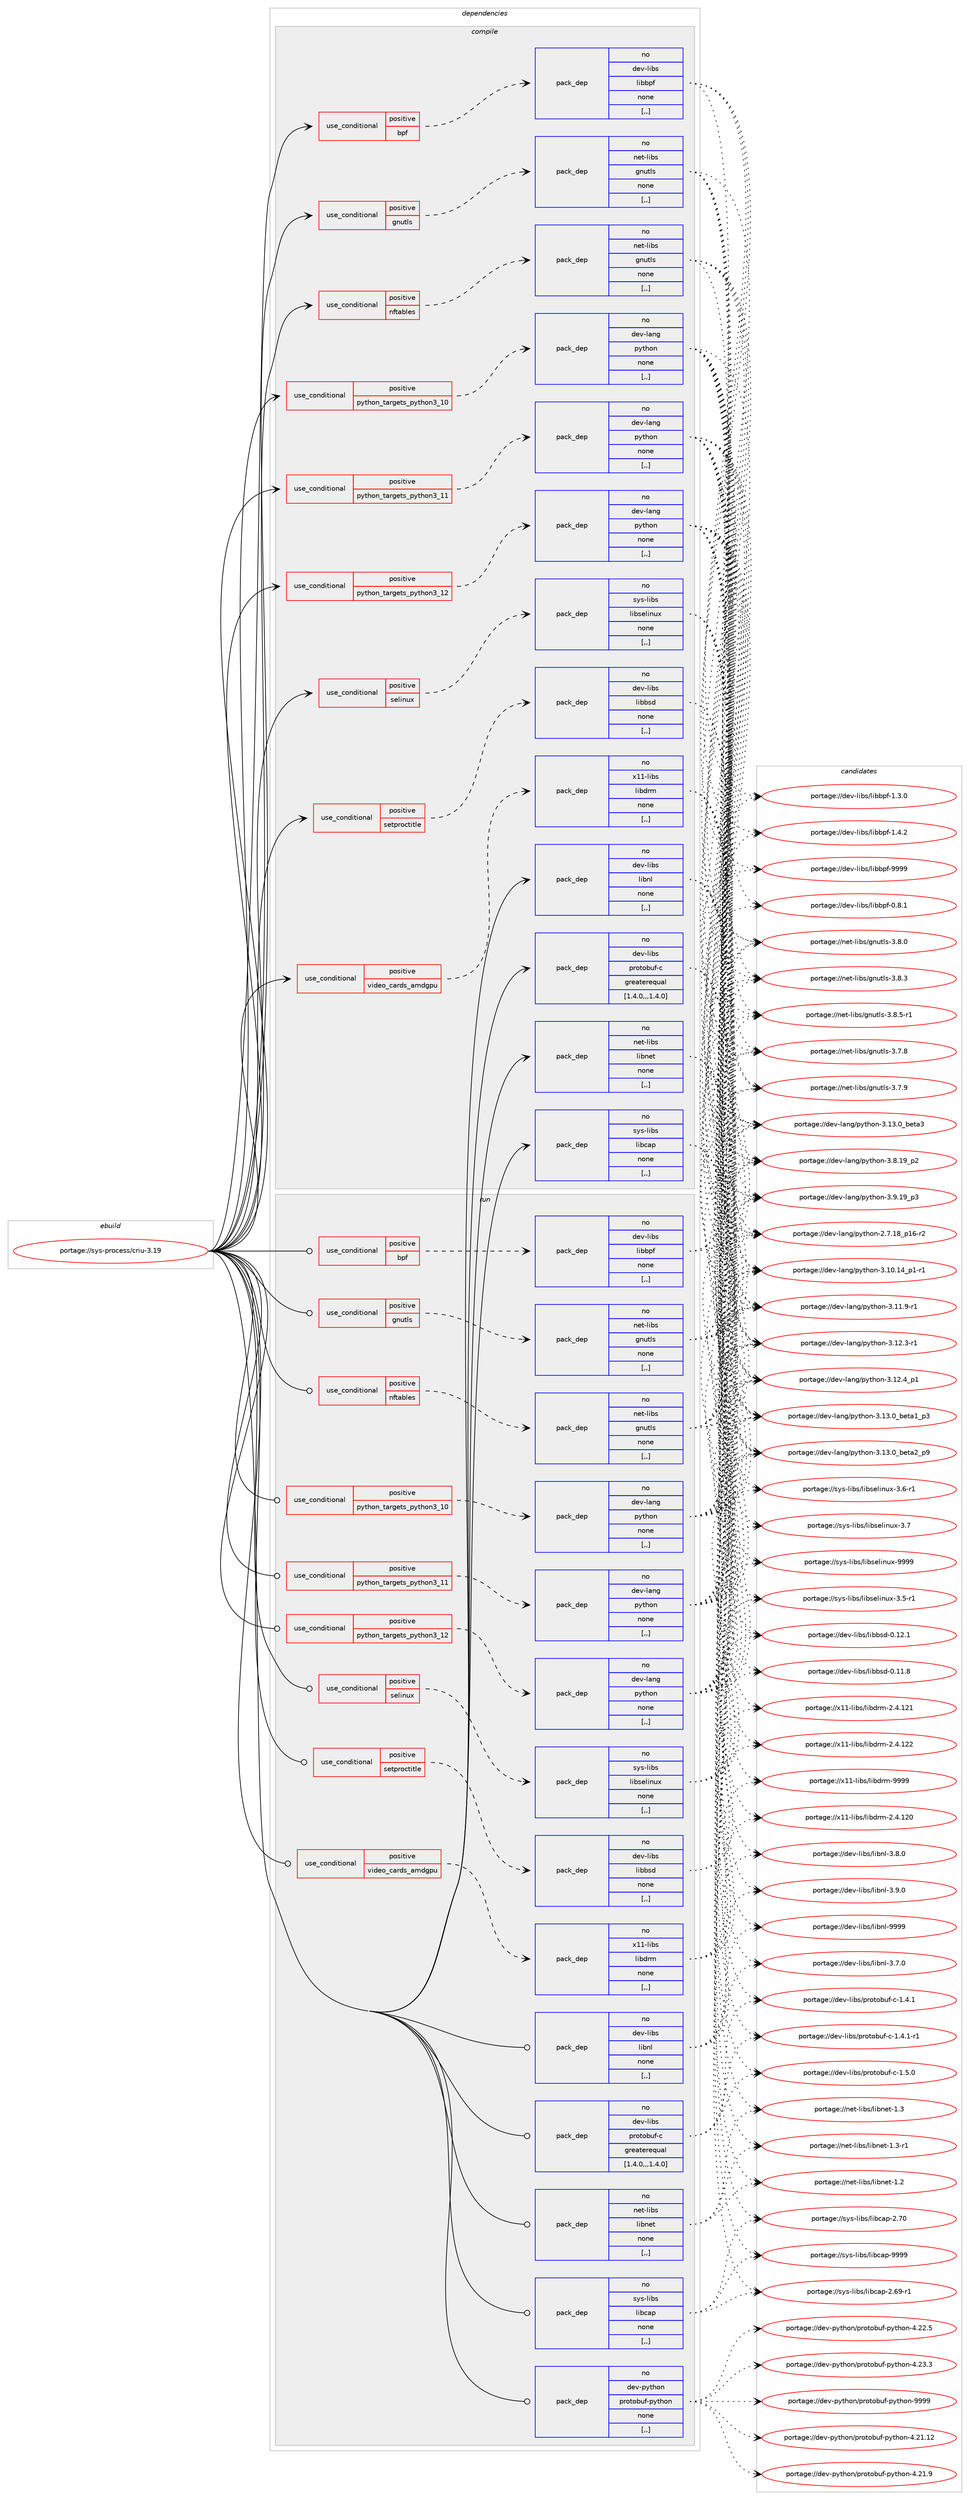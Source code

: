 digraph prolog {

# *************
# Graph options
# *************

newrank=true;
concentrate=true;
compound=true;
graph [rankdir=LR,fontname=Helvetica,fontsize=10,ranksep=1.5];#, ranksep=2.5, nodesep=0.2];
edge  [arrowhead=vee];
node  [fontname=Helvetica,fontsize=10];

# **********
# The ebuild
# **********

subgraph cluster_leftcol {
color=gray;
rank=same;
label=<<i>ebuild</i>>;
id [label="portage://sys-process/criu-3.19", color=red, width=4, href="../sys-process/criu-3.19.svg"];
}

# ****************
# The dependencies
# ****************

subgraph cluster_midcol {
color=gray;
label=<<i>dependencies</i>>;
subgraph cluster_compile {
fillcolor="#eeeeee";
style=filled;
label=<<i>compile</i>>;
subgraph cond115609 {
dependency433303 [label=<<TABLE BORDER="0" CELLBORDER="1" CELLSPACING="0" CELLPADDING="4"><TR><TD ROWSPAN="3" CELLPADDING="10">use_conditional</TD></TR><TR><TD>positive</TD></TR><TR><TD>bpf</TD></TR></TABLE>>, shape=none, color=red];
subgraph pack314760 {
dependency433304 [label=<<TABLE BORDER="0" CELLBORDER="1" CELLSPACING="0" CELLPADDING="4" WIDTH="220"><TR><TD ROWSPAN="6" CELLPADDING="30">pack_dep</TD></TR><TR><TD WIDTH="110">no</TD></TR><TR><TD>dev-libs</TD></TR><TR><TD>libbpf</TD></TR><TR><TD>none</TD></TR><TR><TD>[,,]</TD></TR></TABLE>>, shape=none, color=blue];
}
dependency433303:e -> dependency433304:w [weight=20,style="dashed",arrowhead="vee"];
}
id:e -> dependency433303:w [weight=20,style="solid",arrowhead="vee"];
subgraph cond115610 {
dependency433305 [label=<<TABLE BORDER="0" CELLBORDER="1" CELLSPACING="0" CELLPADDING="4"><TR><TD ROWSPAN="3" CELLPADDING="10">use_conditional</TD></TR><TR><TD>positive</TD></TR><TR><TD>gnutls</TD></TR></TABLE>>, shape=none, color=red];
subgraph pack314761 {
dependency433306 [label=<<TABLE BORDER="0" CELLBORDER="1" CELLSPACING="0" CELLPADDING="4" WIDTH="220"><TR><TD ROWSPAN="6" CELLPADDING="30">pack_dep</TD></TR><TR><TD WIDTH="110">no</TD></TR><TR><TD>net-libs</TD></TR><TR><TD>gnutls</TD></TR><TR><TD>none</TD></TR><TR><TD>[,,]</TD></TR></TABLE>>, shape=none, color=blue];
}
dependency433305:e -> dependency433306:w [weight=20,style="dashed",arrowhead="vee"];
}
id:e -> dependency433305:w [weight=20,style="solid",arrowhead="vee"];
subgraph cond115611 {
dependency433307 [label=<<TABLE BORDER="0" CELLBORDER="1" CELLSPACING="0" CELLPADDING="4"><TR><TD ROWSPAN="3" CELLPADDING="10">use_conditional</TD></TR><TR><TD>positive</TD></TR><TR><TD>nftables</TD></TR></TABLE>>, shape=none, color=red];
subgraph pack314762 {
dependency433308 [label=<<TABLE BORDER="0" CELLBORDER="1" CELLSPACING="0" CELLPADDING="4" WIDTH="220"><TR><TD ROWSPAN="6" CELLPADDING="30">pack_dep</TD></TR><TR><TD WIDTH="110">no</TD></TR><TR><TD>net-libs</TD></TR><TR><TD>gnutls</TD></TR><TR><TD>none</TD></TR><TR><TD>[,,]</TD></TR></TABLE>>, shape=none, color=blue];
}
dependency433307:e -> dependency433308:w [weight=20,style="dashed",arrowhead="vee"];
}
id:e -> dependency433307:w [weight=20,style="solid",arrowhead="vee"];
subgraph cond115612 {
dependency433309 [label=<<TABLE BORDER="0" CELLBORDER="1" CELLSPACING="0" CELLPADDING="4"><TR><TD ROWSPAN="3" CELLPADDING="10">use_conditional</TD></TR><TR><TD>positive</TD></TR><TR><TD>python_targets_python3_10</TD></TR></TABLE>>, shape=none, color=red];
subgraph pack314763 {
dependency433310 [label=<<TABLE BORDER="0" CELLBORDER="1" CELLSPACING="0" CELLPADDING="4" WIDTH="220"><TR><TD ROWSPAN="6" CELLPADDING="30">pack_dep</TD></TR><TR><TD WIDTH="110">no</TD></TR><TR><TD>dev-lang</TD></TR><TR><TD>python</TD></TR><TR><TD>none</TD></TR><TR><TD>[,,]</TD></TR></TABLE>>, shape=none, color=blue];
}
dependency433309:e -> dependency433310:w [weight=20,style="dashed",arrowhead="vee"];
}
id:e -> dependency433309:w [weight=20,style="solid",arrowhead="vee"];
subgraph cond115613 {
dependency433311 [label=<<TABLE BORDER="0" CELLBORDER="1" CELLSPACING="0" CELLPADDING="4"><TR><TD ROWSPAN="3" CELLPADDING="10">use_conditional</TD></TR><TR><TD>positive</TD></TR><TR><TD>python_targets_python3_11</TD></TR></TABLE>>, shape=none, color=red];
subgraph pack314764 {
dependency433312 [label=<<TABLE BORDER="0" CELLBORDER="1" CELLSPACING="0" CELLPADDING="4" WIDTH="220"><TR><TD ROWSPAN="6" CELLPADDING="30">pack_dep</TD></TR><TR><TD WIDTH="110">no</TD></TR><TR><TD>dev-lang</TD></TR><TR><TD>python</TD></TR><TR><TD>none</TD></TR><TR><TD>[,,]</TD></TR></TABLE>>, shape=none, color=blue];
}
dependency433311:e -> dependency433312:w [weight=20,style="dashed",arrowhead="vee"];
}
id:e -> dependency433311:w [weight=20,style="solid",arrowhead="vee"];
subgraph cond115614 {
dependency433313 [label=<<TABLE BORDER="0" CELLBORDER="1" CELLSPACING="0" CELLPADDING="4"><TR><TD ROWSPAN="3" CELLPADDING="10">use_conditional</TD></TR><TR><TD>positive</TD></TR><TR><TD>python_targets_python3_12</TD></TR></TABLE>>, shape=none, color=red];
subgraph pack314765 {
dependency433314 [label=<<TABLE BORDER="0" CELLBORDER="1" CELLSPACING="0" CELLPADDING="4" WIDTH="220"><TR><TD ROWSPAN="6" CELLPADDING="30">pack_dep</TD></TR><TR><TD WIDTH="110">no</TD></TR><TR><TD>dev-lang</TD></TR><TR><TD>python</TD></TR><TR><TD>none</TD></TR><TR><TD>[,,]</TD></TR></TABLE>>, shape=none, color=blue];
}
dependency433313:e -> dependency433314:w [weight=20,style="dashed",arrowhead="vee"];
}
id:e -> dependency433313:w [weight=20,style="solid",arrowhead="vee"];
subgraph cond115615 {
dependency433315 [label=<<TABLE BORDER="0" CELLBORDER="1" CELLSPACING="0" CELLPADDING="4"><TR><TD ROWSPAN="3" CELLPADDING="10">use_conditional</TD></TR><TR><TD>positive</TD></TR><TR><TD>selinux</TD></TR></TABLE>>, shape=none, color=red];
subgraph pack314766 {
dependency433316 [label=<<TABLE BORDER="0" CELLBORDER="1" CELLSPACING="0" CELLPADDING="4" WIDTH="220"><TR><TD ROWSPAN="6" CELLPADDING="30">pack_dep</TD></TR><TR><TD WIDTH="110">no</TD></TR><TR><TD>sys-libs</TD></TR><TR><TD>libselinux</TD></TR><TR><TD>none</TD></TR><TR><TD>[,,]</TD></TR></TABLE>>, shape=none, color=blue];
}
dependency433315:e -> dependency433316:w [weight=20,style="dashed",arrowhead="vee"];
}
id:e -> dependency433315:w [weight=20,style="solid",arrowhead="vee"];
subgraph cond115616 {
dependency433317 [label=<<TABLE BORDER="0" CELLBORDER="1" CELLSPACING="0" CELLPADDING="4"><TR><TD ROWSPAN="3" CELLPADDING="10">use_conditional</TD></TR><TR><TD>positive</TD></TR><TR><TD>setproctitle</TD></TR></TABLE>>, shape=none, color=red];
subgraph pack314767 {
dependency433318 [label=<<TABLE BORDER="0" CELLBORDER="1" CELLSPACING="0" CELLPADDING="4" WIDTH="220"><TR><TD ROWSPAN="6" CELLPADDING="30">pack_dep</TD></TR><TR><TD WIDTH="110">no</TD></TR><TR><TD>dev-libs</TD></TR><TR><TD>libbsd</TD></TR><TR><TD>none</TD></TR><TR><TD>[,,]</TD></TR></TABLE>>, shape=none, color=blue];
}
dependency433317:e -> dependency433318:w [weight=20,style="dashed",arrowhead="vee"];
}
id:e -> dependency433317:w [weight=20,style="solid",arrowhead="vee"];
subgraph cond115617 {
dependency433319 [label=<<TABLE BORDER="0" CELLBORDER="1" CELLSPACING="0" CELLPADDING="4"><TR><TD ROWSPAN="3" CELLPADDING="10">use_conditional</TD></TR><TR><TD>positive</TD></TR><TR><TD>video_cards_amdgpu</TD></TR></TABLE>>, shape=none, color=red];
subgraph pack314768 {
dependency433320 [label=<<TABLE BORDER="0" CELLBORDER="1" CELLSPACING="0" CELLPADDING="4" WIDTH="220"><TR><TD ROWSPAN="6" CELLPADDING="30">pack_dep</TD></TR><TR><TD WIDTH="110">no</TD></TR><TR><TD>x11-libs</TD></TR><TR><TD>libdrm</TD></TR><TR><TD>none</TD></TR><TR><TD>[,,]</TD></TR></TABLE>>, shape=none, color=blue];
}
dependency433319:e -> dependency433320:w [weight=20,style="dashed",arrowhead="vee"];
}
id:e -> dependency433319:w [weight=20,style="solid",arrowhead="vee"];
subgraph pack314769 {
dependency433321 [label=<<TABLE BORDER="0" CELLBORDER="1" CELLSPACING="0" CELLPADDING="4" WIDTH="220"><TR><TD ROWSPAN="6" CELLPADDING="30">pack_dep</TD></TR><TR><TD WIDTH="110">no</TD></TR><TR><TD>dev-libs</TD></TR><TR><TD>libnl</TD></TR><TR><TD>none</TD></TR><TR><TD>[,,]</TD></TR></TABLE>>, shape=none, color=blue];
}
id:e -> dependency433321:w [weight=20,style="solid",arrowhead="vee"];
subgraph pack314770 {
dependency433322 [label=<<TABLE BORDER="0" CELLBORDER="1" CELLSPACING="0" CELLPADDING="4" WIDTH="220"><TR><TD ROWSPAN="6" CELLPADDING="30">pack_dep</TD></TR><TR><TD WIDTH="110">no</TD></TR><TR><TD>dev-libs</TD></TR><TR><TD>protobuf-c</TD></TR><TR><TD>greaterequal</TD></TR><TR><TD>[1.4.0,,,1.4.0]</TD></TR></TABLE>>, shape=none, color=blue];
}
id:e -> dependency433322:w [weight=20,style="solid",arrowhead="vee"];
subgraph pack314771 {
dependency433323 [label=<<TABLE BORDER="0" CELLBORDER="1" CELLSPACING="0" CELLPADDING="4" WIDTH="220"><TR><TD ROWSPAN="6" CELLPADDING="30">pack_dep</TD></TR><TR><TD WIDTH="110">no</TD></TR><TR><TD>net-libs</TD></TR><TR><TD>libnet</TD></TR><TR><TD>none</TD></TR><TR><TD>[,,]</TD></TR></TABLE>>, shape=none, color=blue];
}
id:e -> dependency433323:w [weight=20,style="solid",arrowhead="vee"];
subgraph pack314772 {
dependency433324 [label=<<TABLE BORDER="0" CELLBORDER="1" CELLSPACING="0" CELLPADDING="4" WIDTH="220"><TR><TD ROWSPAN="6" CELLPADDING="30">pack_dep</TD></TR><TR><TD WIDTH="110">no</TD></TR><TR><TD>sys-libs</TD></TR><TR><TD>libcap</TD></TR><TR><TD>none</TD></TR><TR><TD>[,,]</TD></TR></TABLE>>, shape=none, color=blue];
}
id:e -> dependency433324:w [weight=20,style="solid",arrowhead="vee"];
}
subgraph cluster_compileandrun {
fillcolor="#eeeeee";
style=filled;
label=<<i>compile and run</i>>;
}
subgraph cluster_run {
fillcolor="#eeeeee";
style=filled;
label=<<i>run</i>>;
subgraph cond115618 {
dependency433325 [label=<<TABLE BORDER="0" CELLBORDER="1" CELLSPACING="0" CELLPADDING="4"><TR><TD ROWSPAN="3" CELLPADDING="10">use_conditional</TD></TR><TR><TD>positive</TD></TR><TR><TD>bpf</TD></TR></TABLE>>, shape=none, color=red];
subgraph pack314773 {
dependency433326 [label=<<TABLE BORDER="0" CELLBORDER="1" CELLSPACING="0" CELLPADDING="4" WIDTH="220"><TR><TD ROWSPAN="6" CELLPADDING="30">pack_dep</TD></TR><TR><TD WIDTH="110">no</TD></TR><TR><TD>dev-libs</TD></TR><TR><TD>libbpf</TD></TR><TR><TD>none</TD></TR><TR><TD>[,,]</TD></TR></TABLE>>, shape=none, color=blue];
}
dependency433325:e -> dependency433326:w [weight=20,style="dashed",arrowhead="vee"];
}
id:e -> dependency433325:w [weight=20,style="solid",arrowhead="odot"];
subgraph cond115619 {
dependency433327 [label=<<TABLE BORDER="0" CELLBORDER="1" CELLSPACING="0" CELLPADDING="4"><TR><TD ROWSPAN="3" CELLPADDING="10">use_conditional</TD></TR><TR><TD>positive</TD></TR><TR><TD>gnutls</TD></TR></TABLE>>, shape=none, color=red];
subgraph pack314774 {
dependency433328 [label=<<TABLE BORDER="0" CELLBORDER="1" CELLSPACING="0" CELLPADDING="4" WIDTH="220"><TR><TD ROWSPAN="6" CELLPADDING="30">pack_dep</TD></TR><TR><TD WIDTH="110">no</TD></TR><TR><TD>net-libs</TD></TR><TR><TD>gnutls</TD></TR><TR><TD>none</TD></TR><TR><TD>[,,]</TD></TR></TABLE>>, shape=none, color=blue];
}
dependency433327:e -> dependency433328:w [weight=20,style="dashed",arrowhead="vee"];
}
id:e -> dependency433327:w [weight=20,style="solid",arrowhead="odot"];
subgraph cond115620 {
dependency433329 [label=<<TABLE BORDER="0" CELLBORDER="1" CELLSPACING="0" CELLPADDING="4"><TR><TD ROWSPAN="3" CELLPADDING="10">use_conditional</TD></TR><TR><TD>positive</TD></TR><TR><TD>nftables</TD></TR></TABLE>>, shape=none, color=red];
subgraph pack314775 {
dependency433330 [label=<<TABLE BORDER="0" CELLBORDER="1" CELLSPACING="0" CELLPADDING="4" WIDTH="220"><TR><TD ROWSPAN="6" CELLPADDING="30">pack_dep</TD></TR><TR><TD WIDTH="110">no</TD></TR><TR><TD>net-libs</TD></TR><TR><TD>gnutls</TD></TR><TR><TD>none</TD></TR><TR><TD>[,,]</TD></TR></TABLE>>, shape=none, color=blue];
}
dependency433329:e -> dependency433330:w [weight=20,style="dashed",arrowhead="vee"];
}
id:e -> dependency433329:w [weight=20,style="solid",arrowhead="odot"];
subgraph cond115621 {
dependency433331 [label=<<TABLE BORDER="0" CELLBORDER="1" CELLSPACING="0" CELLPADDING="4"><TR><TD ROWSPAN="3" CELLPADDING="10">use_conditional</TD></TR><TR><TD>positive</TD></TR><TR><TD>python_targets_python3_10</TD></TR></TABLE>>, shape=none, color=red];
subgraph pack314776 {
dependency433332 [label=<<TABLE BORDER="0" CELLBORDER="1" CELLSPACING="0" CELLPADDING="4" WIDTH="220"><TR><TD ROWSPAN="6" CELLPADDING="30">pack_dep</TD></TR><TR><TD WIDTH="110">no</TD></TR><TR><TD>dev-lang</TD></TR><TR><TD>python</TD></TR><TR><TD>none</TD></TR><TR><TD>[,,]</TD></TR></TABLE>>, shape=none, color=blue];
}
dependency433331:e -> dependency433332:w [weight=20,style="dashed",arrowhead="vee"];
}
id:e -> dependency433331:w [weight=20,style="solid",arrowhead="odot"];
subgraph cond115622 {
dependency433333 [label=<<TABLE BORDER="0" CELLBORDER="1" CELLSPACING="0" CELLPADDING="4"><TR><TD ROWSPAN="3" CELLPADDING="10">use_conditional</TD></TR><TR><TD>positive</TD></TR><TR><TD>python_targets_python3_11</TD></TR></TABLE>>, shape=none, color=red];
subgraph pack314777 {
dependency433334 [label=<<TABLE BORDER="0" CELLBORDER="1" CELLSPACING="0" CELLPADDING="4" WIDTH="220"><TR><TD ROWSPAN="6" CELLPADDING="30">pack_dep</TD></TR><TR><TD WIDTH="110">no</TD></TR><TR><TD>dev-lang</TD></TR><TR><TD>python</TD></TR><TR><TD>none</TD></TR><TR><TD>[,,]</TD></TR></TABLE>>, shape=none, color=blue];
}
dependency433333:e -> dependency433334:w [weight=20,style="dashed",arrowhead="vee"];
}
id:e -> dependency433333:w [weight=20,style="solid",arrowhead="odot"];
subgraph cond115623 {
dependency433335 [label=<<TABLE BORDER="0" CELLBORDER="1" CELLSPACING="0" CELLPADDING="4"><TR><TD ROWSPAN="3" CELLPADDING="10">use_conditional</TD></TR><TR><TD>positive</TD></TR><TR><TD>python_targets_python3_12</TD></TR></TABLE>>, shape=none, color=red];
subgraph pack314778 {
dependency433336 [label=<<TABLE BORDER="0" CELLBORDER="1" CELLSPACING="0" CELLPADDING="4" WIDTH="220"><TR><TD ROWSPAN="6" CELLPADDING="30">pack_dep</TD></TR><TR><TD WIDTH="110">no</TD></TR><TR><TD>dev-lang</TD></TR><TR><TD>python</TD></TR><TR><TD>none</TD></TR><TR><TD>[,,]</TD></TR></TABLE>>, shape=none, color=blue];
}
dependency433335:e -> dependency433336:w [weight=20,style="dashed",arrowhead="vee"];
}
id:e -> dependency433335:w [weight=20,style="solid",arrowhead="odot"];
subgraph cond115624 {
dependency433337 [label=<<TABLE BORDER="0" CELLBORDER="1" CELLSPACING="0" CELLPADDING="4"><TR><TD ROWSPAN="3" CELLPADDING="10">use_conditional</TD></TR><TR><TD>positive</TD></TR><TR><TD>selinux</TD></TR></TABLE>>, shape=none, color=red];
subgraph pack314779 {
dependency433338 [label=<<TABLE BORDER="0" CELLBORDER="1" CELLSPACING="0" CELLPADDING="4" WIDTH="220"><TR><TD ROWSPAN="6" CELLPADDING="30">pack_dep</TD></TR><TR><TD WIDTH="110">no</TD></TR><TR><TD>sys-libs</TD></TR><TR><TD>libselinux</TD></TR><TR><TD>none</TD></TR><TR><TD>[,,]</TD></TR></TABLE>>, shape=none, color=blue];
}
dependency433337:e -> dependency433338:w [weight=20,style="dashed",arrowhead="vee"];
}
id:e -> dependency433337:w [weight=20,style="solid",arrowhead="odot"];
subgraph cond115625 {
dependency433339 [label=<<TABLE BORDER="0" CELLBORDER="1" CELLSPACING="0" CELLPADDING="4"><TR><TD ROWSPAN="3" CELLPADDING="10">use_conditional</TD></TR><TR><TD>positive</TD></TR><TR><TD>setproctitle</TD></TR></TABLE>>, shape=none, color=red];
subgraph pack314780 {
dependency433340 [label=<<TABLE BORDER="0" CELLBORDER="1" CELLSPACING="0" CELLPADDING="4" WIDTH="220"><TR><TD ROWSPAN="6" CELLPADDING="30">pack_dep</TD></TR><TR><TD WIDTH="110">no</TD></TR><TR><TD>dev-libs</TD></TR><TR><TD>libbsd</TD></TR><TR><TD>none</TD></TR><TR><TD>[,,]</TD></TR></TABLE>>, shape=none, color=blue];
}
dependency433339:e -> dependency433340:w [weight=20,style="dashed",arrowhead="vee"];
}
id:e -> dependency433339:w [weight=20,style="solid",arrowhead="odot"];
subgraph cond115626 {
dependency433341 [label=<<TABLE BORDER="0" CELLBORDER="1" CELLSPACING="0" CELLPADDING="4"><TR><TD ROWSPAN="3" CELLPADDING="10">use_conditional</TD></TR><TR><TD>positive</TD></TR><TR><TD>video_cards_amdgpu</TD></TR></TABLE>>, shape=none, color=red];
subgraph pack314781 {
dependency433342 [label=<<TABLE BORDER="0" CELLBORDER="1" CELLSPACING="0" CELLPADDING="4" WIDTH="220"><TR><TD ROWSPAN="6" CELLPADDING="30">pack_dep</TD></TR><TR><TD WIDTH="110">no</TD></TR><TR><TD>x11-libs</TD></TR><TR><TD>libdrm</TD></TR><TR><TD>none</TD></TR><TR><TD>[,,]</TD></TR></TABLE>>, shape=none, color=blue];
}
dependency433341:e -> dependency433342:w [weight=20,style="dashed",arrowhead="vee"];
}
id:e -> dependency433341:w [weight=20,style="solid",arrowhead="odot"];
subgraph pack314782 {
dependency433343 [label=<<TABLE BORDER="0" CELLBORDER="1" CELLSPACING="0" CELLPADDING="4" WIDTH="220"><TR><TD ROWSPAN="6" CELLPADDING="30">pack_dep</TD></TR><TR><TD WIDTH="110">no</TD></TR><TR><TD>dev-libs</TD></TR><TR><TD>libnl</TD></TR><TR><TD>none</TD></TR><TR><TD>[,,]</TD></TR></TABLE>>, shape=none, color=blue];
}
id:e -> dependency433343:w [weight=20,style="solid",arrowhead="odot"];
subgraph pack314783 {
dependency433344 [label=<<TABLE BORDER="0" CELLBORDER="1" CELLSPACING="0" CELLPADDING="4" WIDTH="220"><TR><TD ROWSPAN="6" CELLPADDING="30">pack_dep</TD></TR><TR><TD WIDTH="110">no</TD></TR><TR><TD>dev-libs</TD></TR><TR><TD>protobuf-c</TD></TR><TR><TD>greaterequal</TD></TR><TR><TD>[1.4.0,,,1.4.0]</TD></TR></TABLE>>, shape=none, color=blue];
}
id:e -> dependency433344:w [weight=20,style="solid",arrowhead="odot"];
subgraph pack314784 {
dependency433345 [label=<<TABLE BORDER="0" CELLBORDER="1" CELLSPACING="0" CELLPADDING="4" WIDTH="220"><TR><TD ROWSPAN="6" CELLPADDING="30">pack_dep</TD></TR><TR><TD WIDTH="110">no</TD></TR><TR><TD>dev-python</TD></TR><TR><TD>protobuf-python</TD></TR><TR><TD>none</TD></TR><TR><TD>[,,]</TD></TR></TABLE>>, shape=none, color=blue];
}
id:e -> dependency433345:w [weight=20,style="solid",arrowhead="odot"];
subgraph pack314785 {
dependency433346 [label=<<TABLE BORDER="0" CELLBORDER="1" CELLSPACING="0" CELLPADDING="4" WIDTH="220"><TR><TD ROWSPAN="6" CELLPADDING="30">pack_dep</TD></TR><TR><TD WIDTH="110">no</TD></TR><TR><TD>net-libs</TD></TR><TR><TD>libnet</TD></TR><TR><TD>none</TD></TR><TR><TD>[,,]</TD></TR></TABLE>>, shape=none, color=blue];
}
id:e -> dependency433346:w [weight=20,style="solid",arrowhead="odot"];
subgraph pack314786 {
dependency433347 [label=<<TABLE BORDER="0" CELLBORDER="1" CELLSPACING="0" CELLPADDING="4" WIDTH="220"><TR><TD ROWSPAN="6" CELLPADDING="30">pack_dep</TD></TR><TR><TD WIDTH="110">no</TD></TR><TR><TD>sys-libs</TD></TR><TR><TD>libcap</TD></TR><TR><TD>none</TD></TR><TR><TD>[,,]</TD></TR></TABLE>>, shape=none, color=blue];
}
id:e -> dependency433347:w [weight=20,style="solid",arrowhead="odot"];
}
}

# **************
# The candidates
# **************

subgraph cluster_choices {
rank=same;
color=gray;
label=<<i>candidates</i>>;

subgraph choice314760 {
color=black;
nodesep=1;
choice1001011184510810598115471081059898112102454846564649 [label="portage://dev-libs/libbpf-0.8.1", color=red, width=4,href="../dev-libs/libbpf-0.8.1.svg"];
choice1001011184510810598115471081059898112102454946514648 [label="portage://dev-libs/libbpf-1.3.0", color=red, width=4,href="../dev-libs/libbpf-1.3.0.svg"];
choice1001011184510810598115471081059898112102454946524650 [label="portage://dev-libs/libbpf-1.4.2", color=red, width=4,href="../dev-libs/libbpf-1.4.2.svg"];
choice10010111845108105981154710810598981121024557575757 [label="portage://dev-libs/libbpf-9999", color=red, width=4,href="../dev-libs/libbpf-9999.svg"];
dependency433304:e -> choice1001011184510810598115471081059898112102454846564649:w [style=dotted,weight="100"];
dependency433304:e -> choice1001011184510810598115471081059898112102454946514648:w [style=dotted,weight="100"];
dependency433304:e -> choice1001011184510810598115471081059898112102454946524650:w [style=dotted,weight="100"];
dependency433304:e -> choice10010111845108105981154710810598981121024557575757:w [style=dotted,weight="100"];
}
subgraph choice314761 {
color=black;
nodesep=1;
choice110101116451081059811547103110117116108115455146554656 [label="portage://net-libs/gnutls-3.7.8", color=red, width=4,href="../net-libs/gnutls-3.7.8.svg"];
choice110101116451081059811547103110117116108115455146554657 [label="portage://net-libs/gnutls-3.7.9", color=red, width=4,href="../net-libs/gnutls-3.7.9.svg"];
choice110101116451081059811547103110117116108115455146564648 [label="portage://net-libs/gnutls-3.8.0", color=red, width=4,href="../net-libs/gnutls-3.8.0.svg"];
choice110101116451081059811547103110117116108115455146564651 [label="portage://net-libs/gnutls-3.8.3", color=red, width=4,href="../net-libs/gnutls-3.8.3.svg"];
choice1101011164510810598115471031101171161081154551465646534511449 [label="portage://net-libs/gnutls-3.8.5-r1", color=red, width=4,href="../net-libs/gnutls-3.8.5-r1.svg"];
dependency433306:e -> choice110101116451081059811547103110117116108115455146554656:w [style=dotted,weight="100"];
dependency433306:e -> choice110101116451081059811547103110117116108115455146554657:w [style=dotted,weight="100"];
dependency433306:e -> choice110101116451081059811547103110117116108115455146564648:w [style=dotted,weight="100"];
dependency433306:e -> choice110101116451081059811547103110117116108115455146564651:w [style=dotted,weight="100"];
dependency433306:e -> choice1101011164510810598115471031101171161081154551465646534511449:w [style=dotted,weight="100"];
}
subgraph choice314762 {
color=black;
nodesep=1;
choice110101116451081059811547103110117116108115455146554656 [label="portage://net-libs/gnutls-3.7.8", color=red, width=4,href="../net-libs/gnutls-3.7.8.svg"];
choice110101116451081059811547103110117116108115455146554657 [label="portage://net-libs/gnutls-3.7.9", color=red, width=4,href="../net-libs/gnutls-3.7.9.svg"];
choice110101116451081059811547103110117116108115455146564648 [label="portage://net-libs/gnutls-3.8.0", color=red, width=4,href="../net-libs/gnutls-3.8.0.svg"];
choice110101116451081059811547103110117116108115455146564651 [label="portage://net-libs/gnutls-3.8.3", color=red, width=4,href="../net-libs/gnutls-3.8.3.svg"];
choice1101011164510810598115471031101171161081154551465646534511449 [label="portage://net-libs/gnutls-3.8.5-r1", color=red, width=4,href="../net-libs/gnutls-3.8.5-r1.svg"];
dependency433308:e -> choice110101116451081059811547103110117116108115455146554656:w [style=dotted,weight="100"];
dependency433308:e -> choice110101116451081059811547103110117116108115455146554657:w [style=dotted,weight="100"];
dependency433308:e -> choice110101116451081059811547103110117116108115455146564648:w [style=dotted,weight="100"];
dependency433308:e -> choice110101116451081059811547103110117116108115455146564651:w [style=dotted,weight="100"];
dependency433308:e -> choice1101011164510810598115471031101171161081154551465646534511449:w [style=dotted,weight="100"];
}
subgraph choice314763 {
color=black;
nodesep=1;
choice100101118451089711010347112121116104111110455046554649569511249544511450 [label="portage://dev-lang/python-2.7.18_p16-r2", color=red, width=4,href="../dev-lang/python-2.7.18_p16-r2.svg"];
choice100101118451089711010347112121116104111110455146494846495295112494511449 [label="portage://dev-lang/python-3.10.14_p1-r1", color=red, width=4,href="../dev-lang/python-3.10.14_p1-r1.svg"];
choice100101118451089711010347112121116104111110455146494946574511449 [label="portage://dev-lang/python-3.11.9-r1", color=red, width=4,href="../dev-lang/python-3.11.9-r1.svg"];
choice100101118451089711010347112121116104111110455146495046514511449 [label="portage://dev-lang/python-3.12.3-r1", color=red, width=4,href="../dev-lang/python-3.12.3-r1.svg"];
choice100101118451089711010347112121116104111110455146495046529511249 [label="portage://dev-lang/python-3.12.4_p1", color=red, width=4,href="../dev-lang/python-3.12.4_p1.svg"];
choice10010111845108971101034711212111610411111045514649514648959810111697499511251 [label="portage://dev-lang/python-3.13.0_beta1_p3", color=red, width=4,href="../dev-lang/python-3.13.0_beta1_p3.svg"];
choice10010111845108971101034711212111610411111045514649514648959810111697509511257 [label="portage://dev-lang/python-3.13.0_beta2_p9", color=red, width=4,href="../dev-lang/python-3.13.0_beta2_p9.svg"];
choice1001011184510897110103471121211161041111104551464951464895981011169751 [label="portage://dev-lang/python-3.13.0_beta3", color=red, width=4,href="../dev-lang/python-3.13.0_beta3.svg"];
choice100101118451089711010347112121116104111110455146564649579511250 [label="portage://dev-lang/python-3.8.19_p2", color=red, width=4,href="../dev-lang/python-3.8.19_p2.svg"];
choice100101118451089711010347112121116104111110455146574649579511251 [label="portage://dev-lang/python-3.9.19_p3", color=red, width=4,href="../dev-lang/python-3.9.19_p3.svg"];
dependency433310:e -> choice100101118451089711010347112121116104111110455046554649569511249544511450:w [style=dotted,weight="100"];
dependency433310:e -> choice100101118451089711010347112121116104111110455146494846495295112494511449:w [style=dotted,weight="100"];
dependency433310:e -> choice100101118451089711010347112121116104111110455146494946574511449:w [style=dotted,weight="100"];
dependency433310:e -> choice100101118451089711010347112121116104111110455146495046514511449:w [style=dotted,weight="100"];
dependency433310:e -> choice100101118451089711010347112121116104111110455146495046529511249:w [style=dotted,weight="100"];
dependency433310:e -> choice10010111845108971101034711212111610411111045514649514648959810111697499511251:w [style=dotted,weight="100"];
dependency433310:e -> choice10010111845108971101034711212111610411111045514649514648959810111697509511257:w [style=dotted,weight="100"];
dependency433310:e -> choice1001011184510897110103471121211161041111104551464951464895981011169751:w [style=dotted,weight="100"];
dependency433310:e -> choice100101118451089711010347112121116104111110455146564649579511250:w [style=dotted,weight="100"];
dependency433310:e -> choice100101118451089711010347112121116104111110455146574649579511251:w [style=dotted,weight="100"];
}
subgraph choice314764 {
color=black;
nodesep=1;
choice100101118451089711010347112121116104111110455046554649569511249544511450 [label="portage://dev-lang/python-2.7.18_p16-r2", color=red, width=4,href="../dev-lang/python-2.7.18_p16-r2.svg"];
choice100101118451089711010347112121116104111110455146494846495295112494511449 [label="portage://dev-lang/python-3.10.14_p1-r1", color=red, width=4,href="../dev-lang/python-3.10.14_p1-r1.svg"];
choice100101118451089711010347112121116104111110455146494946574511449 [label="portage://dev-lang/python-3.11.9-r1", color=red, width=4,href="../dev-lang/python-3.11.9-r1.svg"];
choice100101118451089711010347112121116104111110455146495046514511449 [label="portage://dev-lang/python-3.12.3-r1", color=red, width=4,href="../dev-lang/python-3.12.3-r1.svg"];
choice100101118451089711010347112121116104111110455146495046529511249 [label="portage://dev-lang/python-3.12.4_p1", color=red, width=4,href="../dev-lang/python-3.12.4_p1.svg"];
choice10010111845108971101034711212111610411111045514649514648959810111697499511251 [label="portage://dev-lang/python-3.13.0_beta1_p3", color=red, width=4,href="../dev-lang/python-3.13.0_beta1_p3.svg"];
choice10010111845108971101034711212111610411111045514649514648959810111697509511257 [label="portage://dev-lang/python-3.13.0_beta2_p9", color=red, width=4,href="../dev-lang/python-3.13.0_beta2_p9.svg"];
choice1001011184510897110103471121211161041111104551464951464895981011169751 [label="portage://dev-lang/python-3.13.0_beta3", color=red, width=4,href="../dev-lang/python-3.13.0_beta3.svg"];
choice100101118451089711010347112121116104111110455146564649579511250 [label="portage://dev-lang/python-3.8.19_p2", color=red, width=4,href="../dev-lang/python-3.8.19_p2.svg"];
choice100101118451089711010347112121116104111110455146574649579511251 [label="portage://dev-lang/python-3.9.19_p3", color=red, width=4,href="../dev-lang/python-3.9.19_p3.svg"];
dependency433312:e -> choice100101118451089711010347112121116104111110455046554649569511249544511450:w [style=dotted,weight="100"];
dependency433312:e -> choice100101118451089711010347112121116104111110455146494846495295112494511449:w [style=dotted,weight="100"];
dependency433312:e -> choice100101118451089711010347112121116104111110455146494946574511449:w [style=dotted,weight="100"];
dependency433312:e -> choice100101118451089711010347112121116104111110455146495046514511449:w [style=dotted,weight="100"];
dependency433312:e -> choice100101118451089711010347112121116104111110455146495046529511249:w [style=dotted,weight="100"];
dependency433312:e -> choice10010111845108971101034711212111610411111045514649514648959810111697499511251:w [style=dotted,weight="100"];
dependency433312:e -> choice10010111845108971101034711212111610411111045514649514648959810111697509511257:w [style=dotted,weight="100"];
dependency433312:e -> choice1001011184510897110103471121211161041111104551464951464895981011169751:w [style=dotted,weight="100"];
dependency433312:e -> choice100101118451089711010347112121116104111110455146564649579511250:w [style=dotted,weight="100"];
dependency433312:e -> choice100101118451089711010347112121116104111110455146574649579511251:w [style=dotted,weight="100"];
}
subgraph choice314765 {
color=black;
nodesep=1;
choice100101118451089711010347112121116104111110455046554649569511249544511450 [label="portage://dev-lang/python-2.7.18_p16-r2", color=red, width=4,href="../dev-lang/python-2.7.18_p16-r2.svg"];
choice100101118451089711010347112121116104111110455146494846495295112494511449 [label="portage://dev-lang/python-3.10.14_p1-r1", color=red, width=4,href="../dev-lang/python-3.10.14_p1-r1.svg"];
choice100101118451089711010347112121116104111110455146494946574511449 [label="portage://dev-lang/python-3.11.9-r1", color=red, width=4,href="../dev-lang/python-3.11.9-r1.svg"];
choice100101118451089711010347112121116104111110455146495046514511449 [label="portage://dev-lang/python-3.12.3-r1", color=red, width=4,href="../dev-lang/python-3.12.3-r1.svg"];
choice100101118451089711010347112121116104111110455146495046529511249 [label="portage://dev-lang/python-3.12.4_p1", color=red, width=4,href="../dev-lang/python-3.12.4_p1.svg"];
choice10010111845108971101034711212111610411111045514649514648959810111697499511251 [label="portage://dev-lang/python-3.13.0_beta1_p3", color=red, width=4,href="../dev-lang/python-3.13.0_beta1_p3.svg"];
choice10010111845108971101034711212111610411111045514649514648959810111697509511257 [label="portage://dev-lang/python-3.13.0_beta2_p9", color=red, width=4,href="../dev-lang/python-3.13.0_beta2_p9.svg"];
choice1001011184510897110103471121211161041111104551464951464895981011169751 [label="portage://dev-lang/python-3.13.0_beta3", color=red, width=4,href="../dev-lang/python-3.13.0_beta3.svg"];
choice100101118451089711010347112121116104111110455146564649579511250 [label="portage://dev-lang/python-3.8.19_p2", color=red, width=4,href="../dev-lang/python-3.8.19_p2.svg"];
choice100101118451089711010347112121116104111110455146574649579511251 [label="portage://dev-lang/python-3.9.19_p3", color=red, width=4,href="../dev-lang/python-3.9.19_p3.svg"];
dependency433314:e -> choice100101118451089711010347112121116104111110455046554649569511249544511450:w [style=dotted,weight="100"];
dependency433314:e -> choice100101118451089711010347112121116104111110455146494846495295112494511449:w [style=dotted,weight="100"];
dependency433314:e -> choice100101118451089711010347112121116104111110455146494946574511449:w [style=dotted,weight="100"];
dependency433314:e -> choice100101118451089711010347112121116104111110455146495046514511449:w [style=dotted,weight="100"];
dependency433314:e -> choice100101118451089711010347112121116104111110455146495046529511249:w [style=dotted,weight="100"];
dependency433314:e -> choice10010111845108971101034711212111610411111045514649514648959810111697499511251:w [style=dotted,weight="100"];
dependency433314:e -> choice10010111845108971101034711212111610411111045514649514648959810111697509511257:w [style=dotted,weight="100"];
dependency433314:e -> choice1001011184510897110103471121211161041111104551464951464895981011169751:w [style=dotted,weight="100"];
dependency433314:e -> choice100101118451089711010347112121116104111110455146564649579511250:w [style=dotted,weight="100"];
dependency433314:e -> choice100101118451089711010347112121116104111110455146574649579511251:w [style=dotted,weight="100"];
}
subgraph choice314766 {
color=black;
nodesep=1;
choice11512111545108105981154710810598115101108105110117120455146534511449 [label="portage://sys-libs/libselinux-3.5-r1", color=red, width=4,href="../sys-libs/libselinux-3.5-r1.svg"];
choice11512111545108105981154710810598115101108105110117120455146544511449 [label="portage://sys-libs/libselinux-3.6-r1", color=red, width=4,href="../sys-libs/libselinux-3.6-r1.svg"];
choice1151211154510810598115471081059811510110810511011712045514655 [label="portage://sys-libs/libselinux-3.7", color=red, width=4,href="../sys-libs/libselinux-3.7.svg"];
choice115121115451081059811547108105981151011081051101171204557575757 [label="portage://sys-libs/libselinux-9999", color=red, width=4,href="../sys-libs/libselinux-9999.svg"];
dependency433316:e -> choice11512111545108105981154710810598115101108105110117120455146534511449:w [style=dotted,weight="100"];
dependency433316:e -> choice11512111545108105981154710810598115101108105110117120455146544511449:w [style=dotted,weight="100"];
dependency433316:e -> choice1151211154510810598115471081059811510110810511011712045514655:w [style=dotted,weight="100"];
dependency433316:e -> choice115121115451081059811547108105981151011081051101171204557575757:w [style=dotted,weight="100"];
}
subgraph choice314767 {
color=black;
nodesep=1;
choice100101118451081059811547108105989811510045484649494656 [label="portage://dev-libs/libbsd-0.11.8", color=red, width=4,href="../dev-libs/libbsd-0.11.8.svg"];
choice100101118451081059811547108105989811510045484649504649 [label="portage://dev-libs/libbsd-0.12.1", color=red, width=4,href="../dev-libs/libbsd-0.12.1.svg"];
dependency433318:e -> choice100101118451081059811547108105989811510045484649494656:w [style=dotted,weight="100"];
dependency433318:e -> choice100101118451081059811547108105989811510045484649504649:w [style=dotted,weight="100"];
}
subgraph choice314768 {
color=black;
nodesep=1;
choice1204949451081059811547108105981001141094550465246495048 [label="portage://x11-libs/libdrm-2.4.120", color=red, width=4,href="../x11-libs/libdrm-2.4.120.svg"];
choice1204949451081059811547108105981001141094550465246495049 [label="portage://x11-libs/libdrm-2.4.121", color=red, width=4,href="../x11-libs/libdrm-2.4.121.svg"];
choice1204949451081059811547108105981001141094550465246495050 [label="portage://x11-libs/libdrm-2.4.122", color=red, width=4,href="../x11-libs/libdrm-2.4.122.svg"];
choice1204949451081059811547108105981001141094557575757 [label="portage://x11-libs/libdrm-9999", color=red, width=4,href="../x11-libs/libdrm-9999.svg"];
dependency433320:e -> choice1204949451081059811547108105981001141094550465246495048:w [style=dotted,weight="100"];
dependency433320:e -> choice1204949451081059811547108105981001141094550465246495049:w [style=dotted,weight="100"];
dependency433320:e -> choice1204949451081059811547108105981001141094550465246495050:w [style=dotted,weight="100"];
dependency433320:e -> choice1204949451081059811547108105981001141094557575757:w [style=dotted,weight="100"];
}
subgraph choice314769 {
color=black;
nodesep=1;
choice10010111845108105981154710810598110108455146554648 [label="portage://dev-libs/libnl-3.7.0", color=red, width=4,href="../dev-libs/libnl-3.7.0.svg"];
choice10010111845108105981154710810598110108455146564648 [label="portage://dev-libs/libnl-3.8.0", color=red, width=4,href="../dev-libs/libnl-3.8.0.svg"];
choice10010111845108105981154710810598110108455146574648 [label="portage://dev-libs/libnl-3.9.0", color=red, width=4,href="../dev-libs/libnl-3.9.0.svg"];
choice100101118451081059811547108105981101084557575757 [label="portage://dev-libs/libnl-9999", color=red, width=4,href="../dev-libs/libnl-9999.svg"];
dependency433321:e -> choice10010111845108105981154710810598110108455146554648:w [style=dotted,weight="100"];
dependency433321:e -> choice10010111845108105981154710810598110108455146564648:w [style=dotted,weight="100"];
dependency433321:e -> choice10010111845108105981154710810598110108455146574648:w [style=dotted,weight="100"];
dependency433321:e -> choice100101118451081059811547108105981101084557575757:w [style=dotted,weight="100"];
}
subgraph choice314770 {
color=black;
nodesep=1;
choice100101118451081059811547112114111116111981171024599454946524649 [label="portage://dev-libs/protobuf-c-1.4.1", color=red, width=4,href="../dev-libs/protobuf-c-1.4.1.svg"];
choice1001011184510810598115471121141111161119811710245994549465246494511449 [label="portage://dev-libs/protobuf-c-1.4.1-r1", color=red, width=4,href="../dev-libs/protobuf-c-1.4.1-r1.svg"];
choice100101118451081059811547112114111116111981171024599454946534648 [label="portage://dev-libs/protobuf-c-1.5.0", color=red, width=4,href="../dev-libs/protobuf-c-1.5.0.svg"];
dependency433322:e -> choice100101118451081059811547112114111116111981171024599454946524649:w [style=dotted,weight="100"];
dependency433322:e -> choice1001011184510810598115471121141111161119811710245994549465246494511449:w [style=dotted,weight="100"];
dependency433322:e -> choice100101118451081059811547112114111116111981171024599454946534648:w [style=dotted,weight="100"];
}
subgraph choice314771 {
color=black;
nodesep=1;
choice1101011164510810598115471081059811010111645494650 [label="portage://net-libs/libnet-1.2", color=red, width=4,href="../net-libs/libnet-1.2.svg"];
choice1101011164510810598115471081059811010111645494651 [label="portage://net-libs/libnet-1.3", color=red, width=4,href="../net-libs/libnet-1.3.svg"];
choice11010111645108105981154710810598110101116454946514511449 [label="portage://net-libs/libnet-1.3-r1", color=red, width=4,href="../net-libs/libnet-1.3-r1.svg"];
dependency433323:e -> choice1101011164510810598115471081059811010111645494650:w [style=dotted,weight="100"];
dependency433323:e -> choice1101011164510810598115471081059811010111645494651:w [style=dotted,weight="100"];
dependency433323:e -> choice11010111645108105981154710810598110101116454946514511449:w [style=dotted,weight="100"];
}
subgraph choice314772 {
color=black;
nodesep=1;
choice11512111545108105981154710810598999711245504654574511449 [label="portage://sys-libs/libcap-2.69-r1", color=red, width=4,href="../sys-libs/libcap-2.69-r1.svg"];
choice1151211154510810598115471081059899971124550465548 [label="portage://sys-libs/libcap-2.70", color=red, width=4,href="../sys-libs/libcap-2.70.svg"];
choice1151211154510810598115471081059899971124557575757 [label="portage://sys-libs/libcap-9999", color=red, width=4,href="../sys-libs/libcap-9999.svg"];
dependency433324:e -> choice11512111545108105981154710810598999711245504654574511449:w [style=dotted,weight="100"];
dependency433324:e -> choice1151211154510810598115471081059899971124550465548:w [style=dotted,weight="100"];
dependency433324:e -> choice1151211154510810598115471081059899971124557575757:w [style=dotted,weight="100"];
}
subgraph choice314773 {
color=black;
nodesep=1;
choice1001011184510810598115471081059898112102454846564649 [label="portage://dev-libs/libbpf-0.8.1", color=red, width=4,href="../dev-libs/libbpf-0.8.1.svg"];
choice1001011184510810598115471081059898112102454946514648 [label="portage://dev-libs/libbpf-1.3.0", color=red, width=4,href="../dev-libs/libbpf-1.3.0.svg"];
choice1001011184510810598115471081059898112102454946524650 [label="portage://dev-libs/libbpf-1.4.2", color=red, width=4,href="../dev-libs/libbpf-1.4.2.svg"];
choice10010111845108105981154710810598981121024557575757 [label="portage://dev-libs/libbpf-9999", color=red, width=4,href="../dev-libs/libbpf-9999.svg"];
dependency433326:e -> choice1001011184510810598115471081059898112102454846564649:w [style=dotted,weight="100"];
dependency433326:e -> choice1001011184510810598115471081059898112102454946514648:w [style=dotted,weight="100"];
dependency433326:e -> choice1001011184510810598115471081059898112102454946524650:w [style=dotted,weight="100"];
dependency433326:e -> choice10010111845108105981154710810598981121024557575757:w [style=dotted,weight="100"];
}
subgraph choice314774 {
color=black;
nodesep=1;
choice110101116451081059811547103110117116108115455146554656 [label="portage://net-libs/gnutls-3.7.8", color=red, width=4,href="../net-libs/gnutls-3.7.8.svg"];
choice110101116451081059811547103110117116108115455146554657 [label="portage://net-libs/gnutls-3.7.9", color=red, width=4,href="../net-libs/gnutls-3.7.9.svg"];
choice110101116451081059811547103110117116108115455146564648 [label="portage://net-libs/gnutls-3.8.0", color=red, width=4,href="../net-libs/gnutls-3.8.0.svg"];
choice110101116451081059811547103110117116108115455146564651 [label="portage://net-libs/gnutls-3.8.3", color=red, width=4,href="../net-libs/gnutls-3.8.3.svg"];
choice1101011164510810598115471031101171161081154551465646534511449 [label="portage://net-libs/gnutls-3.8.5-r1", color=red, width=4,href="../net-libs/gnutls-3.8.5-r1.svg"];
dependency433328:e -> choice110101116451081059811547103110117116108115455146554656:w [style=dotted,weight="100"];
dependency433328:e -> choice110101116451081059811547103110117116108115455146554657:w [style=dotted,weight="100"];
dependency433328:e -> choice110101116451081059811547103110117116108115455146564648:w [style=dotted,weight="100"];
dependency433328:e -> choice110101116451081059811547103110117116108115455146564651:w [style=dotted,weight="100"];
dependency433328:e -> choice1101011164510810598115471031101171161081154551465646534511449:w [style=dotted,weight="100"];
}
subgraph choice314775 {
color=black;
nodesep=1;
choice110101116451081059811547103110117116108115455146554656 [label="portage://net-libs/gnutls-3.7.8", color=red, width=4,href="../net-libs/gnutls-3.7.8.svg"];
choice110101116451081059811547103110117116108115455146554657 [label="portage://net-libs/gnutls-3.7.9", color=red, width=4,href="../net-libs/gnutls-3.7.9.svg"];
choice110101116451081059811547103110117116108115455146564648 [label="portage://net-libs/gnutls-3.8.0", color=red, width=4,href="../net-libs/gnutls-3.8.0.svg"];
choice110101116451081059811547103110117116108115455146564651 [label="portage://net-libs/gnutls-3.8.3", color=red, width=4,href="../net-libs/gnutls-3.8.3.svg"];
choice1101011164510810598115471031101171161081154551465646534511449 [label="portage://net-libs/gnutls-3.8.5-r1", color=red, width=4,href="../net-libs/gnutls-3.8.5-r1.svg"];
dependency433330:e -> choice110101116451081059811547103110117116108115455146554656:w [style=dotted,weight="100"];
dependency433330:e -> choice110101116451081059811547103110117116108115455146554657:w [style=dotted,weight="100"];
dependency433330:e -> choice110101116451081059811547103110117116108115455146564648:w [style=dotted,weight="100"];
dependency433330:e -> choice110101116451081059811547103110117116108115455146564651:w [style=dotted,weight="100"];
dependency433330:e -> choice1101011164510810598115471031101171161081154551465646534511449:w [style=dotted,weight="100"];
}
subgraph choice314776 {
color=black;
nodesep=1;
choice100101118451089711010347112121116104111110455046554649569511249544511450 [label="portage://dev-lang/python-2.7.18_p16-r2", color=red, width=4,href="../dev-lang/python-2.7.18_p16-r2.svg"];
choice100101118451089711010347112121116104111110455146494846495295112494511449 [label="portage://dev-lang/python-3.10.14_p1-r1", color=red, width=4,href="../dev-lang/python-3.10.14_p1-r1.svg"];
choice100101118451089711010347112121116104111110455146494946574511449 [label="portage://dev-lang/python-3.11.9-r1", color=red, width=4,href="../dev-lang/python-3.11.9-r1.svg"];
choice100101118451089711010347112121116104111110455146495046514511449 [label="portage://dev-lang/python-3.12.3-r1", color=red, width=4,href="../dev-lang/python-3.12.3-r1.svg"];
choice100101118451089711010347112121116104111110455146495046529511249 [label="portage://dev-lang/python-3.12.4_p1", color=red, width=4,href="../dev-lang/python-3.12.4_p1.svg"];
choice10010111845108971101034711212111610411111045514649514648959810111697499511251 [label="portage://dev-lang/python-3.13.0_beta1_p3", color=red, width=4,href="../dev-lang/python-3.13.0_beta1_p3.svg"];
choice10010111845108971101034711212111610411111045514649514648959810111697509511257 [label="portage://dev-lang/python-3.13.0_beta2_p9", color=red, width=4,href="../dev-lang/python-3.13.0_beta2_p9.svg"];
choice1001011184510897110103471121211161041111104551464951464895981011169751 [label="portage://dev-lang/python-3.13.0_beta3", color=red, width=4,href="../dev-lang/python-3.13.0_beta3.svg"];
choice100101118451089711010347112121116104111110455146564649579511250 [label="portage://dev-lang/python-3.8.19_p2", color=red, width=4,href="../dev-lang/python-3.8.19_p2.svg"];
choice100101118451089711010347112121116104111110455146574649579511251 [label="portage://dev-lang/python-3.9.19_p3", color=red, width=4,href="../dev-lang/python-3.9.19_p3.svg"];
dependency433332:e -> choice100101118451089711010347112121116104111110455046554649569511249544511450:w [style=dotted,weight="100"];
dependency433332:e -> choice100101118451089711010347112121116104111110455146494846495295112494511449:w [style=dotted,weight="100"];
dependency433332:e -> choice100101118451089711010347112121116104111110455146494946574511449:w [style=dotted,weight="100"];
dependency433332:e -> choice100101118451089711010347112121116104111110455146495046514511449:w [style=dotted,weight="100"];
dependency433332:e -> choice100101118451089711010347112121116104111110455146495046529511249:w [style=dotted,weight="100"];
dependency433332:e -> choice10010111845108971101034711212111610411111045514649514648959810111697499511251:w [style=dotted,weight="100"];
dependency433332:e -> choice10010111845108971101034711212111610411111045514649514648959810111697509511257:w [style=dotted,weight="100"];
dependency433332:e -> choice1001011184510897110103471121211161041111104551464951464895981011169751:w [style=dotted,weight="100"];
dependency433332:e -> choice100101118451089711010347112121116104111110455146564649579511250:w [style=dotted,weight="100"];
dependency433332:e -> choice100101118451089711010347112121116104111110455146574649579511251:w [style=dotted,weight="100"];
}
subgraph choice314777 {
color=black;
nodesep=1;
choice100101118451089711010347112121116104111110455046554649569511249544511450 [label="portage://dev-lang/python-2.7.18_p16-r2", color=red, width=4,href="../dev-lang/python-2.7.18_p16-r2.svg"];
choice100101118451089711010347112121116104111110455146494846495295112494511449 [label="portage://dev-lang/python-3.10.14_p1-r1", color=red, width=4,href="../dev-lang/python-3.10.14_p1-r1.svg"];
choice100101118451089711010347112121116104111110455146494946574511449 [label="portage://dev-lang/python-3.11.9-r1", color=red, width=4,href="../dev-lang/python-3.11.9-r1.svg"];
choice100101118451089711010347112121116104111110455146495046514511449 [label="portage://dev-lang/python-3.12.3-r1", color=red, width=4,href="../dev-lang/python-3.12.3-r1.svg"];
choice100101118451089711010347112121116104111110455146495046529511249 [label="portage://dev-lang/python-3.12.4_p1", color=red, width=4,href="../dev-lang/python-3.12.4_p1.svg"];
choice10010111845108971101034711212111610411111045514649514648959810111697499511251 [label="portage://dev-lang/python-3.13.0_beta1_p3", color=red, width=4,href="../dev-lang/python-3.13.0_beta1_p3.svg"];
choice10010111845108971101034711212111610411111045514649514648959810111697509511257 [label="portage://dev-lang/python-3.13.0_beta2_p9", color=red, width=4,href="../dev-lang/python-3.13.0_beta2_p9.svg"];
choice1001011184510897110103471121211161041111104551464951464895981011169751 [label="portage://dev-lang/python-3.13.0_beta3", color=red, width=4,href="../dev-lang/python-3.13.0_beta3.svg"];
choice100101118451089711010347112121116104111110455146564649579511250 [label="portage://dev-lang/python-3.8.19_p2", color=red, width=4,href="../dev-lang/python-3.8.19_p2.svg"];
choice100101118451089711010347112121116104111110455146574649579511251 [label="portage://dev-lang/python-3.9.19_p3", color=red, width=4,href="../dev-lang/python-3.9.19_p3.svg"];
dependency433334:e -> choice100101118451089711010347112121116104111110455046554649569511249544511450:w [style=dotted,weight="100"];
dependency433334:e -> choice100101118451089711010347112121116104111110455146494846495295112494511449:w [style=dotted,weight="100"];
dependency433334:e -> choice100101118451089711010347112121116104111110455146494946574511449:w [style=dotted,weight="100"];
dependency433334:e -> choice100101118451089711010347112121116104111110455146495046514511449:w [style=dotted,weight="100"];
dependency433334:e -> choice100101118451089711010347112121116104111110455146495046529511249:w [style=dotted,weight="100"];
dependency433334:e -> choice10010111845108971101034711212111610411111045514649514648959810111697499511251:w [style=dotted,weight="100"];
dependency433334:e -> choice10010111845108971101034711212111610411111045514649514648959810111697509511257:w [style=dotted,weight="100"];
dependency433334:e -> choice1001011184510897110103471121211161041111104551464951464895981011169751:w [style=dotted,weight="100"];
dependency433334:e -> choice100101118451089711010347112121116104111110455146564649579511250:w [style=dotted,weight="100"];
dependency433334:e -> choice100101118451089711010347112121116104111110455146574649579511251:w [style=dotted,weight="100"];
}
subgraph choice314778 {
color=black;
nodesep=1;
choice100101118451089711010347112121116104111110455046554649569511249544511450 [label="portage://dev-lang/python-2.7.18_p16-r2", color=red, width=4,href="../dev-lang/python-2.7.18_p16-r2.svg"];
choice100101118451089711010347112121116104111110455146494846495295112494511449 [label="portage://dev-lang/python-3.10.14_p1-r1", color=red, width=4,href="../dev-lang/python-3.10.14_p1-r1.svg"];
choice100101118451089711010347112121116104111110455146494946574511449 [label="portage://dev-lang/python-3.11.9-r1", color=red, width=4,href="../dev-lang/python-3.11.9-r1.svg"];
choice100101118451089711010347112121116104111110455146495046514511449 [label="portage://dev-lang/python-3.12.3-r1", color=red, width=4,href="../dev-lang/python-3.12.3-r1.svg"];
choice100101118451089711010347112121116104111110455146495046529511249 [label="portage://dev-lang/python-3.12.4_p1", color=red, width=4,href="../dev-lang/python-3.12.4_p1.svg"];
choice10010111845108971101034711212111610411111045514649514648959810111697499511251 [label="portage://dev-lang/python-3.13.0_beta1_p3", color=red, width=4,href="../dev-lang/python-3.13.0_beta1_p3.svg"];
choice10010111845108971101034711212111610411111045514649514648959810111697509511257 [label="portage://dev-lang/python-3.13.0_beta2_p9", color=red, width=4,href="../dev-lang/python-3.13.0_beta2_p9.svg"];
choice1001011184510897110103471121211161041111104551464951464895981011169751 [label="portage://dev-lang/python-3.13.0_beta3", color=red, width=4,href="../dev-lang/python-3.13.0_beta3.svg"];
choice100101118451089711010347112121116104111110455146564649579511250 [label="portage://dev-lang/python-3.8.19_p2", color=red, width=4,href="../dev-lang/python-3.8.19_p2.svg"];
choice100101118451089711010347112121116104111110455146574649579511251 [label="portage://dev-lang/python-3.9.19_p3", color=red, width=4,href="../dev-lang/python-3.9.19_p3.svg"];
dependency433336:e -> choice100101118451089711010347112121116104111110455046554649569511249544511450:w [style=dotted,weight="100"];
dependency433336:e -> choice100101118451089711010347112121116104111110455146494846495295112494511449:w [style=dotted,weight="100"];
dependency433336:e -> choice100101118451089711010347112121116104111110455146494946574511449:w [style=dotted,weight="100"];
dependency433336:e -> choice100101118451089711010347112121116104111110455146495046514511449:w [style=dotted,weight="100"];
dependency433336:e -> choice100101118451089711010347112121116104111110455146495046529511249:w [style=dotted,weight="100"];
dependency433336:e -> choice10010111845108971101034711212111610411111045514649514648959810111697499511251:w [style=dotted,weight="100"];
dependency433336:e -> choice10010111845108971101034711212111610411111045514649514648959810111697509511257:w [style=dotted,weight="100"];
dependency433336:e -> choice1001011184510897110103471121211161041111104551464951464895981011169751:w [style=dotted,weight="100"];
dependency433336:e -> choice100101118451089711010347112121116104111110455146564649579511250:w [style=dotted,weight="100"];
dependency433336:e -> choice100101118451089711010347112121116104111110455146574649579511251:w [style=dotted,weight="100"];
}
subgraph choice314779 {
color=black;
nodesep=1;
choice11512111545108105981154710810598115101108105110117120455146534511449 [label="portage://sys-libs/libselinux-3.5-r1", color=red, width=4,href="../sys-libs/libselinux-3.5-r1.svg"];
choice11512111545108105981154710810598115101108105110117120455146544511449 [label="portage://sys-libs/libselinux-3.6-r1", color=red, width=4,href="../sys-libs/libselinux-3.6-r1.svg"];
choice1151211154510810598115471081059811510110810511011712045514655 [label="portage://sys-libs/libselinux-3.7", color=red, width=4,href="../sys-libs/libselinux-3.7.svg"];
choice115121115451081059811547108105981151011081051101171204557575757 [label="portage://sys-libs/libselinux-9999", color=red, width=4,href="../sys-libs/libselinux-9999.svg"];
dependency433338:e -> choice11512111545108105981154710810598115101108105110117120455146534511449:w [style=dotted,weight="100"];
dependency433338:e -> choice11512111545108105981154710810598115101108105110117120455146544511449:w [style=dotted,weight="100"];
dependency433338:e -> choice1151211154510810598115471081059811510110810511011712045514655:w [style=dotted,weight="100"];
dependency433338:e -> choice115121115451081059811547108105981151011081051101171204557575757:w [style=dotted,weight="100"];
}
subgraph choice314780 {
color=black;
nodesep=1;
choice100101118451081059811547108105989811510045484649494656 [label="portage://dev-libs/libbsd-0.11.8", color=red, width=4,href="../dev-libs/libbsd-0.11.8.svg"];
choice100101118451081059811547108105989811510045484649504649 [label="portage://dev-libs/libbsd-0.12.1", color=red, width=4,href="../dev-libs/libbsd-0.12.1.svg"];
dependency433340:e -> choice100101118451081059811547108105989811510045484649494656:w [style=dotted,weight="100"];
dependency433340:e -> choice100101118451081059811547108105989811510045484649504649:w [style=dotted,weight="100"];
}
subgraph choice314781 {
color=black;
nodesep=1;
choice1204949451081059811547108105981001141094550465246495048 [label="portage://x11-libs/libdrm-2.4.120", color=red, width=4,href="../x11-libs/libdrm-2.4.120.svg"];
choice1204949451081059811547108105981001141094550465246495049 [label="portage://x11-libs/libdrm-2.4.121", color=red, width=4,href="../x11-libs/libdrm-2.4.121.svg"];
choice1204949451081059811547108105981001141094550465246495050 [label="portage://x11-libs/libdrm-2.4.122", color=red, width=4,href="../x11-libs/libdrm-2.4.122.svg"];
choice1204949451081059811547108105981001141094557575757 [label="portage://x11-libs/libdrm-9999", color=red, width=4,href="../x11-libs/libdrm-9999.svg"];
dependency433342:e -> choice1204949451081059811547108105981001141094550465246495048:w [style=dotted,weight="100"];
dependency433342:e -> choice1204949451081059811547108105981001141094550465246495049:w [style=dotted,weight="100"];
dependency433342:e -> choice1204949451081059811547108105981001141094550465246495050:w [style=dotted,weight="100"];
dependency433342:e -> choice1204949451081059811547108105981001141094557575757:w [style=dotted,weight="100"];
}
subgraph choice314782 {
color=black;
nodesep=1;
choice10010111845108105981154710810598110108455146554648 [label="portage://dev-libs/libnl-3.7.0", color=red, width=4,href="../dev-libs/libnl-3.7.0.svg"];
choice10010111845108105981154710810598110108455146564648 [label="portage://dev-libs/libnl-3.8.0", color=red, width=4,href="../dev-libs/libnl-3.8.0.svg"];
choice10010111845108105981154710810598110108455146574648 [label="portage://dev-libs/libnl-3.9.0", color=red, width=4,href="../dev-libs/libnl-3.9.0.svg"];
choice100101118451081059811547108105981101084557575757 [label="portage://dev-libs/libnl-9999", color=red, width=4,href="../dev-libs/libnl-9999.svg"];
dependency433343:e -> choice10010111845108105981154710810598110108455146554648:w [style=dotted,weight="100"];
dependency433343:e -> choice10010111845108105981154710810598110108455146564648:w [style=dotted,weight="100"];
dependency433343:e -> choice10010111845108105981154710810598110108455146574648:w [style=dotted,weight="100"];
dependency433343:e -> choice100101118451081059811547108105981101084557575757:w [style=dotted,weight="100"];
}
subgraph choice314783 {
color=black;
nodesep=1;
choice100101118451081059811547112114111116111981171024599454946524649 [label="portage://dev-libs/protobuf-c-1.4.1", color=red, width=4,href="../dev-libs/protobuf-c-1.4.1.svg"];
choice1001011184510810598115471121141111161119811710245994549465246494511449 [label="portage://dev-libs/protobuf-c-1.4.1-r1", color=red, width=4,href="../dev-libs/protobuf-c-1.4.1-r1.svg"];
choice100101118451081059811547112114111116111981171024599454946534648 [label="portage://dev-libs/protobuf-c-1.5.0", color=red, width=4,href="../dev-libs/protobuf-c-1.5.0.svg"];
dependency433344:e -> choice100101118451081059811547112114111116111981171024599454946524649:w [style=dotted,weight="100"];
dependency433344:e -> choice1001011184510810598115471121141111161119811710245994549465246494511449:w [style=dotted,weight="100"];
dependency433344:e -> choice100101118451081059811547112114111116111981171024599454946534648:w [style=dotted,weight="100"];
}
subgraph choice314784 {
color=black;
nodesep=1;
choice100101118451121211161041111104711211411111611198117102451121211161041111104552465049464950 [label="portage://dev-python/protobuf-python-4.21.12", color=red, width=4,href="../dev-python/protobuf-python-4.21.12.svg"];
choice1001011184511212111610411111047112114111116111981171024511212111610411111045524650494657 [label="portage://dev-python/protobuf-python-4.21.9", color=red, width=4,href="../dev-python/protobuf-python-4.21.9.svg"];
choice1001011184511212111610411111047112114111116111981171024511212111610411111045524650504653 [label="portage://dev-python/protobuf-python-4.22.5", color=red, width=4,href="../dev-python/protobuf-python-4.22.5.svg"];
choice1001011184511212111610411111047112114111116111981171024511212111610411111045524650514651 [label="portage://dev-python/protobuf-python-4.23.3", color=red, width=4,href="../dev-python/protobuf-python-4.23.3.svg"];
choice100101118451121211161041111104711211411111611198117102451121211161041111104557575757 [label="portage://dev-python/protobuf-python-9999", color=red, width=4,href="../dev-python/protobuf-python-9999.svg"];
dependency433345:e -> choice100101118451121211161041111104711211411111611198117102451121211161041111104552465049464950:w [style=dotted,weight="100"];
dependency433345:e -> choice1001011184511212111610411111047112114111116111981171024511212111610411111045524650494657:w [style=dotted,weight="100"];
dependency433345:e -> choice1001011184511212111610411111047112114111116111981171024511212111610411111045524650504653:w [style=dotted,weight="100"];
dependency433345:e -> choice1001011184511212111610411111047112114111116111981171024511212111610411111045524650514651:w [style=dotted,weight="100"];
dependency433345:e -> choice100101118451121211161041111104711211411111611198117102451121211161041111104557575757:w [style=dotted,weight="100"];
}
subgraph choice314785 {
color=black;
nodesep=1;
choice1101011164510810598115471081059811010111645494650 [label="portage://net-libs/libnet-1.2", color=red, width=4,href="../net-libs/libnet-1.2.svg"];
choice1101011164510810598115471081059811010111645494651 [label="portage://net-libs/libnet-1.3", color=red, width=4,href="../net-libs/libnet-1.3.svg"];
choice11010111645108105981154710810598110101116454946514511449 [label="portage://net-libs/libnet-1.3-r1", color=red, width=4,href="../net-libs/libnet-1.3-r1.svg"];
dependency433346:e -> choice1101011164510810598115471081059811010111645494650:w [style=dotted,weight="100"];
dependency433346:e -> choice1101011164510810598115471081059811010111645494651:w [style=dotted,weight="100"];
dependency433346:e -> choice11010111645108105981154710810598110101116454946514511449:w [style=dotted,weight="100"];
}
subgraph choice314786 {
color=black;
nodesep=1;
choice11512111545108105981154710810598999711245504654574511449 [label="portage://sys-libs/libcap-2.69-r1", color=red, width=4,href="../sys-libs/libcap-2.69-r1.svg"];
choice1151211154510810598115471081059899971124550465548 [label="portage://sys-libs/libcap-2.70", color=red, width=4,href="../sys-libs/libcap-2.70.svg"];
choice1151211154510810598115471081059899971124557575757 [label="portage://sys-libs/libcap-9999", color=red, width=4,href="../sys-libs/libcap-9999.svg"];
dependency433347:e -> choice11512111545108105981154710810598999711245504654574511449:w [style=dotted,weight="100"];
dependency433347:e -> choice1151211154510810598115471081059899971124550465548:w [style=dotted,weight="100"];
dependency433347:e -> choice1151211154510810598115471081059899971124557575757:w [style=dotted,weight="100"];
}
}

}
